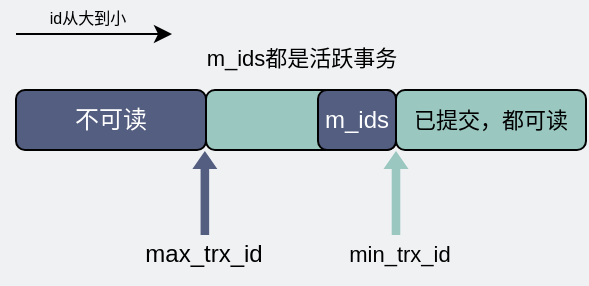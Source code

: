 <mxfile version="17.4.2" type="github"><diagram id="3228e29e-7158-1315-38df-8450db1d8a1d" name="Page-1"><mxGraphModel dx="621" dy="-651" grid="0" gridSize="10" guides="1" tooltips="1" connect="1" arrows="1" fold="1" page="1" pageScale="1" pageWidth="400" pageHeight="150" background="#EFF1F3" math="0" shadow="0"><root><mxCell id="0"/><mxCell id="1" parent="0"/><mxCell id="bDG0BQ4CTi5FpFjc27uK-10" value="&lt;span style=&quot;font-size: 11px&quot;&gt;已提交，都可读&lt;/span&gt;" style="rounded=1;whiteSpace=wrap;html=1;fillColor=#9AC7BF;" parent="1" vertex="1"><mxGeometry x="248" y="1400" width="95" height="30" as="geometry"/></mxCell><mxCell id="bDG0BQ4CTi5FpFjc27uK-11" value="" style="rounded=1;whiteSpace=wrap;html=1;fillColor=#9AC7BF;" parent="1" vertex="1"><mxGeometry x="153" y="1400" width="95" height="30" as="geometry"/></mxCell><mxCell id="bDG0BQ4CTi5FpFjc27uK-12" value="不可读" style="rounded=1;whiteSpace=wrap;html=1;fillColor=#535E80;fontColor=#FFFFFF;" parent="1" vertex="1"><mxGeometry x="58" y="1400" width="95" height="30" as="geometry"/></mxCell><mxCell id="bDG0BQ4CTi5FpFjc27uK-13" value="" style="shape=flexArrow;endArrow=classic;html=1;rounded=0;strokeColor=none;fillColor=#535E80;endWidth=7.212;endSize=2.665;width=4.279;" parent="1" edge="1"><mxGeometry width="50" height="50" relative="1" as="geometry"><mxPoint x="152.43" y="1473" as="sourcePoint"/><mxPoint x="152.43" y="1430" as="targetPoint"/></mxGeometry></mxCell><mxCell id="bDG0BQ4CTi5FpFjc27uK-14" value="max_trx_id" style="text;html=1;strokeColor=none;fillColor=none;align=center;verticalAlign=middle;whiteSpace=wrap;rounded=0;" parent="1" vertex="1"><mxGeometry x="122" y="1467" width="60" height="30" as="geometry"/></mxCell><mxCell id="bDG0BQ4CTi5FpFjc27uK-15" value="" style="shape=flexArrow;endArrow=classic;html=1;rounded=0;strokeColor=none;fillColor=#9AC7BF;endWidth=7.212;endSize=2.665;width=4.279;fontColor=#535E80;" parent="1" edge="1"><mxGeometry width="50" height="50" relative="1" as="geometry"><mxPoint x="248" y="1473" as="sourcePoint"/><mxPoint x="248" y="1430" as="targetPoint"/></mxGeometry></mxCell><mxCell id="bDG0BQ4CTi5FpFjc27uK-16" value="&lt;font style=&quot;font-size: 11px&quot;&gt;min_trx_id&lt;/font&gt;" style="text;html=1;strokeColor=none;fillColor=none;align=center;verticalAlign=middle;whiteSpace=wrap;rounded=0;" parent="1" vertex="1"><mxGeometry x="220" y="1467" width="60" height="30" as="geometry"/></mxCell><mxCell id="bDG0BQ4CTi5FpFjc27uK-17" value="&lt;font color=&quot;#ffffff&quot;&gt;m_ids&lt;/font&gt;" style="rounded=1;whiteSpace=wrap;html=1;fillColor=#535E80;" parent="1" vertex="1"><mxGeometry x="209" y="1400" width="39" height="30" as="geometry"/></mxCell><mxCell id="bDG0BQ4CTi5FpFjc27uK-18" value="m_ids都是活跃事务" style="text;html=1;strokeColor=none;fillColor=none;align=center;verticalAlign=middle;whiteSpace=wrap;rounded=0;fontSize=11;" parent="1" vertex="1"><mxGeometry x="146" y="1370" width="110" height="27" as="geometry"/></mxCell><mxCell id="bDG0BQ4CTi5FpFjc27uK-19" value="" style="endArrow=classic;html=1;rounded=0;fillColor=#535E80;" parent="1" edge="1"><mxGeometry width="50" height="50" relative="1" as="geometry"><mxPoint x="58" y="1372" as="sourcePoint"/><mxPoint x="136" y="1372" as="targetPoint"/></mxGeometry></mxCell><mxCell id="bDG0BQ4CTi5FpFjc27uK-20" value="&lt;font style=&quot;font-size: 8px&quot;&gt;id从大到小&lt;/font&gt;" style="text;html=1;strokeColor=none;fillColor=none;align=center;verticalAlign=middle;whiteSpace=wrap;rounded=0;" parent="1" vertex="1"><mxGeometry x="56" y="1355" width="76" height="15" as="geometry"/></mxCell></root></mxGraphModel></diagram></mxfile>